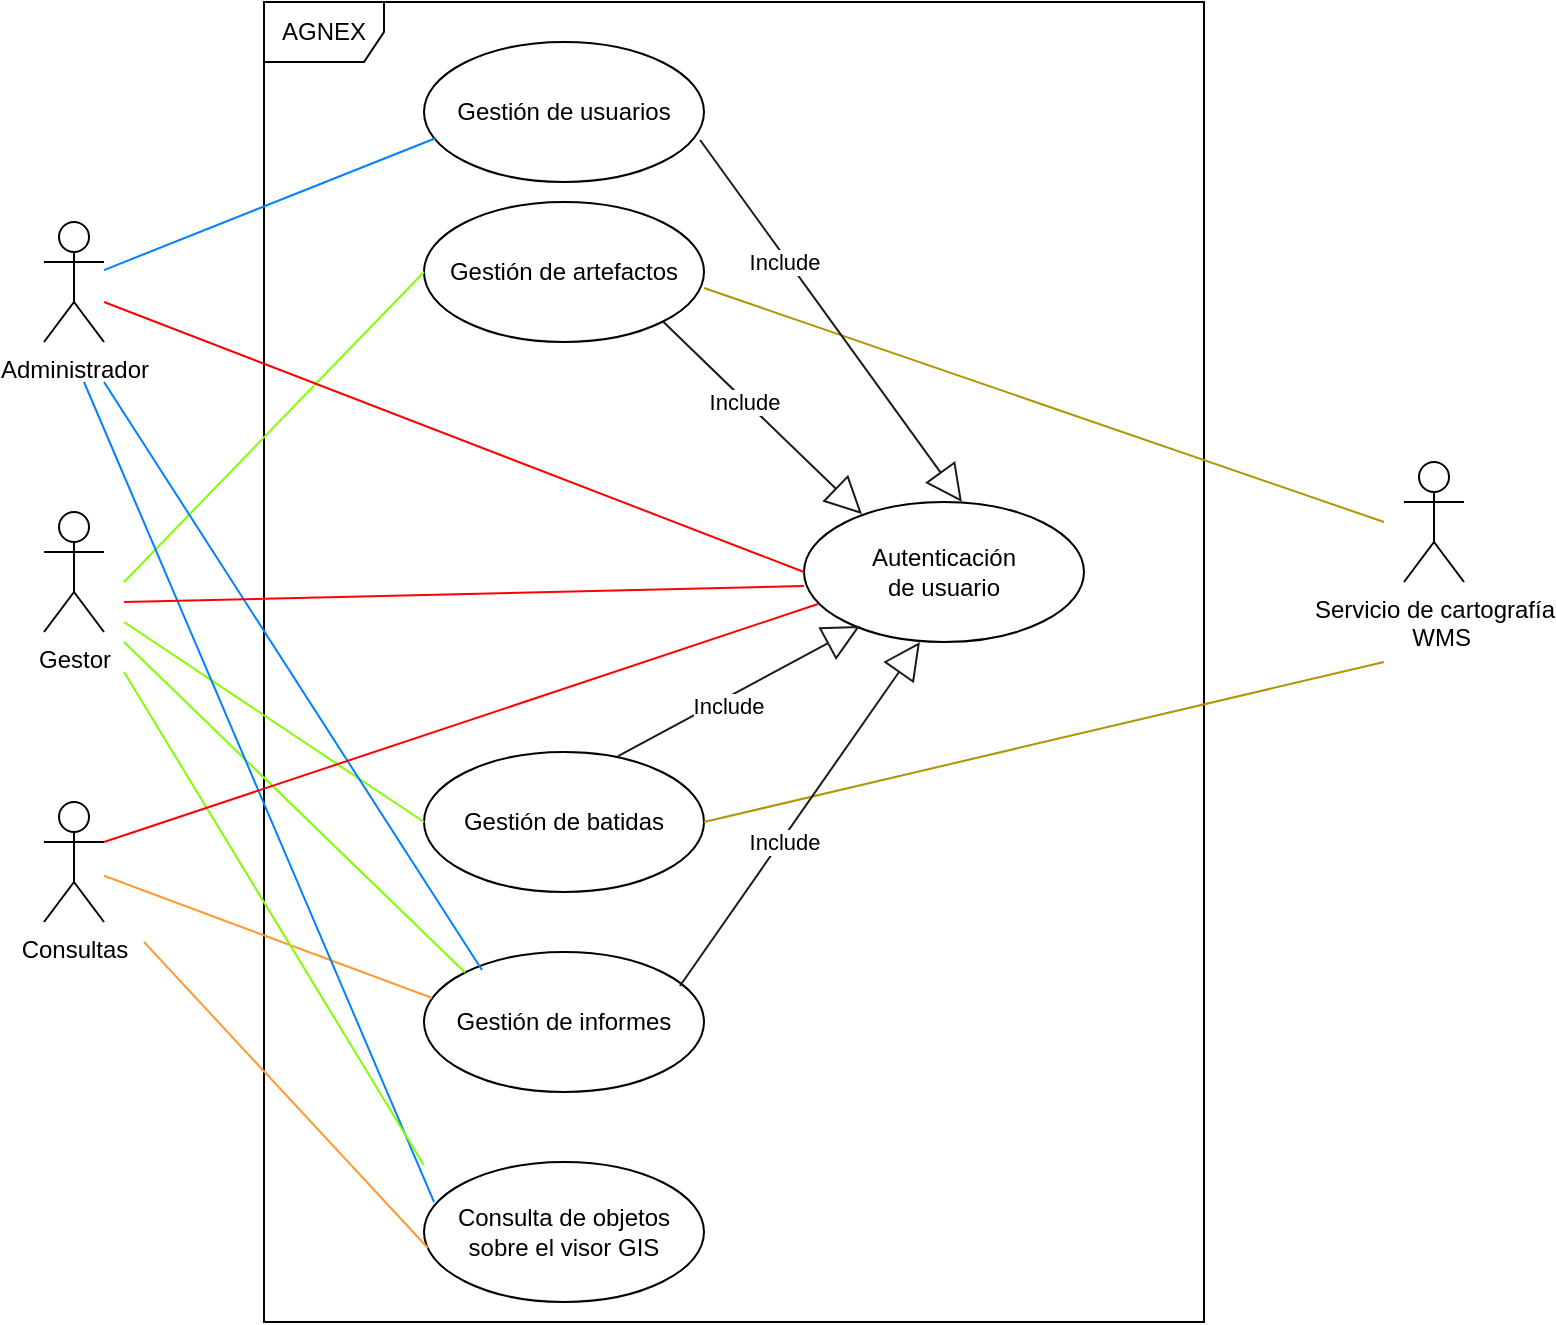 <mxfile version="10.6.7" type="github"><diagram id="Vh-bdCGSBNEkK5sYlcRN" name="Page-1"><mxGraphModel dx="5716" dy="4244" grid="1" gridSize="10" guides="0" tooltips="1" connect="1" arrows="1" fold="1" page="1" pageScale="1" pageWidth="827" pageHeight="1169" math="0" shadow="0"><root><mxCell id="0"/><mxCell id="1" parent="0"/><mxCell id="crkVFa4_9vexFVk9g7gR-1" value="" style="group" parent="1" vertex="1" connectable="0"><mxGeometry x="-4890" y="-3470" width="710" height="660" as="geometry"/></mxCell><mxCell id="Szc5mxI2r1fyYPMW7TiI-49" value="AGNEX" style="shape=umlFrame;whiteSpace=wrap;html=1;shadow=0;" parent="crkVFa4_9vexFVk9g7gR-1" vertex="1"><mxGeometry x="110" width="470" height="660" as="geometry"/></mxCell><mxCell id="Szc5mxI2r1fyYPMW7TiI-15" value="Administrador" style="shape=umlActor;verticalLabelPosition=bottom;labelBackgroundColor=#ffffff;verticalAlign=top;html=1;shadow=0;" parent="crkVFa4_9vexFVk9g7gR-1" vertex="1"><mxGeometry y="110" width="30" height="60" as="geometry"/></mxCell><mxCell id="Szc5mxI2r1fyYPMW7TiI-19" value="Gestor" style="shape=umlActor;verticalLabelPosition=bottom;labelBackgroundColor=#ffffff;verticalAlign=top;html=1;shadow=0;" parent="crkVFa4_9vexFVk9g7gR-1" vertex="1"><mxGeometry y="255" width="30" height="60" as="geometry"/></mxCell><mxCell id="Szc5mxI2r1fyYPMW7TiI-22" value="Gestión de usuarios" style="ellipse;whiteSpace=wrap;html=1;shadow=0;" parent="crkVFa4_9vexFVk9g7gR-1" vertex="1"><mxGeometry x="190" y="20" width="140" height="70" as="geometry"/></mxCell><mxCell id="Szc5mxI2r1fyYPMW7TiI-59" style="rounded=0;orthogonalLoop=1;jettySize=auto;html=1;endArrow=none;endFill=0;strokeColor=#007FFF;entryX=0.043;entryY=0.686;entryDx=0;entryDy=0;entryPerimeter=0;" parent="crkVFa4_9vexFVk9g7gR-1" source="Szc5mxI2r1fyYPMW7TiI-15" target="Szc5mxI2r1fyYPMW7TiI-22" edge="1"><mxGeometry relative="1" as="geometry"/></mxCell><mxCell id="Szc5mxI2r1fyYPMW7TiI-23" value="Gestión de artefactos" style="ellipse;whiteSpace=wrap;html=1;shadow=0;" parent="crkVFa4_9vexFVk9g7gR-1" vertex="1"><mxGeometry x="190" y="100" width="140" height="70" as="geometry"/></mxCell><mxCell id="Szc5mxI2r1fyYPMW7TiI-27" value="Gestión de batidas" style="ellipse;whiteSpace=wrap;html=1;shadow=0;" parent="crkVFa4_9vexFVk9g7gR-1" vertex="1"><mxGeometry x="190" y="375" width="140" height="70" as="geometry"/></mxCell><mxCell id="Szc5mxI2r1fyYPMW7TiI-28" value="Gestión de informes" style="ellipse;whiteSpace=wrap;html=1;shadow=0;" parent="crkVFa4_9vexFVk9g7gR-1" vertex="1"><mxGeometry x="190" y="475" width="140" height="70" as="geometry"/></mxCell><mxCell id="Szc5mxI2r1fyYPMW7TiI-34" value="Consultas" style="shape=umlActor;verticalLabelPosition=bottom;labelBackgroundColor=#ffffff;verticalAlign=top;html=1;shadow=0;" parent="crkVFa4_9vexFVk9g7gR-1" vertex="1"><mxGeometry y="400" width="30" height="60" as="geometry"/></mxCell><mxCell id="Szc5mxI2r1fyYPMW7TiI-44" value="&lt;div&gt;Servicio de cartografía&lt;/div&gt;&lt;div&gt;&amp;nbsp; WMS&lt;br&gt;&lt;/div&gt;" style="shape=umlActor;verticalLabelPosition=bottom;labelBackgroundColor=#ffffff;verticalAlign=top;html=1;shadow=0;" parent="crkVFa4_9vexFVk9g7gR-1" vertex="1"><mxGeometry x="680" y="230" width="30" height="60" as="geometry"/></mxCell><mxCell id="Szc5mxI2r1fyYPMW7TiI-61" style="rounded=0;orthogonalLoop=1;jettySize=auto;html=1;endArrow=none;endFill=0;strokeColor=#80FF00;entryX=0;entryY=0.5;entryDx=0;entryDy=0;" parent="crkVFa4_9vexFVk9g7gR-1" target="Szc5mxI2r1fyYPMW7TiI-23" edge="1"><mxGeometry relative="1" as="geometry"><mxPoint x="40" y="290" as="sourcePoint"/><mxPoint x="206" y="88" as="targetPoint"/></mxGeometry></mxCell><mxCell id="Szc5mxI2r1fyYPMW7TiI-65" style="rounded=0;orthogonalLoop=1;jettySize=auto;html=1;endArrow=none;endFill=0;strokeColor=#80FF00;entryX=0;entryY=0.5;entryDx=0;entryDy=0;" parent="crkVFa4_9vexFVk9g7gR-1" target="Szc5mxI2r1fyYPMW7TiI-27" edge="1"><mxGeometry relative="1" as="geometry"><mxPoint x="40" y="310" as="sourcePoint"/><mxPoint x="196" y="270" as="targetPoint"/></mxGeometry></mxCell><mxCell id="Szc5mxI2r1fyYPMW7TiI-66" style="rounded=0;orthogonalLoop=1;jettySize=auto;html=1;endArrow=none;endFill=0;strokeColor=#80FF00;entryX=0;entryY=0;entryDx=0;entryDy=0;" parent="crkVFa4_9vexFVk9g7gR-1" target="Szc5mxI2r1fyYPMW7TiI-28" edge="1"><mxGeometry relative="1" as="geometry"><mxPoint x="40" y="320" as="sourcePoint"/><mxPoint x="186" y="340" as="targetPoint"/></mxGeometry></mxCell><mxCell id="Szc5mxI2r1fyYPMW7TiI-67" style="rounded=0;orthogonalLoop=1;jettySize=auto;html=1;endArrow=none;endFill=0;strokeColor=#FF9933;entryX=0.029;entryY=0.329;entryDx=0;entryDy=0;entryPerimeter=0;shadow=0;" parent="crkVFa4_9vexFVk9g7gR-1" target="Szc5mxI2r1fyYPMW7TiI-28" edge="1"><mxGeometry relative="1" as="geometry"><mxPoint x="30" y="436.862" as="sourcePoint"/><mxPoint x="190" y="500" as="targetPoint"/></mxGeometry></mxCell><mxCell id="Szc5mxI2r1fyYPMW7TiI-68" style="rounded=0;orthogonalLoop=1;jettySize=auto;html=1;endArrow=none;endFill=0;strokeColor=#B09500;fillColor=#e3c800;" parent="crkVFa4_9vexFVk9g7gR-1" edge="1"><mxGeometry relative="1" as="geometry"><mxPoint x="670" y="260" as="sourcePoint"/><mxPoint x="330" y="143" as="targetPoint"/></mxGeometry></mxCell><mxCell id="Szc5mxI2r1fyYPMW7TiI-70" style="rounded=0;orthogonalLoop=1;jettySize=auto;html=1;endArrow=none;endFill=0;strokeColor=#B09500;entryX=1;entryY=0.5;entryDx=0;entryDy=0;fillColor=#e3c800;" parent="crkVFa4_9vexFVk9g7gR-1" target="Szc5mxI2r1fyYPMW7TiI-27" edge="1"><mxGeometry relative="1" as="geometry"><mxPoint x="670" y="330" as="sourcePoint"/><mxPoint x="353" y="203" as="targetPoint"/></mxGeometry></mxCell><mxCell id="Szc5mxI2r1fyYPMW7TiI-72" style="rounded=0;orthogonalLoop=1;jettySize=auto;html=1;endArrow=none;endFill=0;strokeColor=#007FFF;entryX=0.207;entryY=0.129;entryDx=0;entryDy=0;entryPerimeter=0;" parent="crkVFa4_9vexFVk9g7gR-1" target="Szc5mxI2r1fyYPMW7TiI-28" edge="1"><mxGeometry relative="1" as="geometry"><mxPoint x="30" y="190" as="sourcePoint"/><mxPoint x="190" y="470" as="targetPoint"/></mxGeometry></mxCell><mxCell id="hkYGSObaTnY-0oMp1w_O-1" value="&lt;div&gt;Autenticación&lt;/div&gt;&lt;div&gt; de usuario&lt;/div&gt;" style="ellipse;whiteSpace=wrap;html=1;shadow=0;" parent="crkVFa4_9vexFVk9g7gR-1" vertex="1"><mxGeometry x="380" y="250" width="140" height="70" as="geometry"/></mxCell><mxCell id="hkYGSObaTnY-0oMp1w_O-14" value="&lt;div&gt;Consulta de objetos&lt;/div&gt;&lt;div&gt;sobre el visor GIS&lt;br&gt;&lt;/div&gt;" style="ellipse;whiteSpace=wrap;html=1;shadow=0;" parent="crkVFa4_9vexFVk9g7gR-1" vertex="1"><mxGeometry x="190" y="580" width="140" height="70" as="geometry"/></mxCell><mxCell id="hkYGSObaTnY-0oMp1w_O-15" style="rounded=0;orthogonalLoop=1;jettySize=auto;html=1;endArrow=none;endFill=0;strokeColor=#007FFF;entryX=0.036;entryY=0.286;entryDx=0;entryDy=0;entryPerimeter=0;" parent="crkVFa4_9vexFVk9g7gR-1" target="hkYGSObaTnY-0oMp1w_O-14" edge="1"><mxGeometry relative="1" as="geometry"><mxPoint x="20" y="190" as="sourcePoint"/><mxPoint x="209" y="484" as="targetPoint"/></mxGeometry></mxCell><mxCell id="hkYGSObaTnY-0oMp1w_O-16" style="rounded=0;orthogonalLoop=1;jettySize=auto;html=1;endArrow=none;endFill=0;strokeColor=#80FF00;entryX=0.17;entryY=0.881;entryDx=0;entryDy=0;entryPerimeter=0;" parent="crkVFa4_9vexFVk9g7gR-1" target="Szc5mxI2r1fyYPMW7TiI-49" edge="1"><mxGeometry relative="1" as="geometry"><mxPoint x="40" y="335" as="sourcePoint"/><mxPoint x="201" y="485" as="targetPoint"/></mxGeometry></mxCell><mxCell id="hkYGSObaTnY-0oMp1w_O-17" style="rounded=0;orthogonalLoop=1;jettySize=auto;html=1;endArrow=none;endFill=0;strokeColor=#FF9933;entryX=0.014;entryY=0.614;entryDx=0;entryDy=0;entryPerimeter=0;shadow=0;startSize=10;" parent="crkVFa4_9vexFVk9g7gR-1" target="hkYGSObaTnY-0oMp1w_O-14" edge="1"><mxGeometry relative="1" as="geometry"><mxPoint x="50" y="470" as="sourcePoint"/><mxPoint x="204" y="488" as="targetPoint"/></mxGeometry></mxCell><mxCell id="VfSKR6zFb8JlNmuZNUb5-1" style="rounded=0;orthogonalLoop=1;jettySize=auto;html=1;endArrow=none;endFill=0;strokeColor=#FF0000;entryX=0;entryY=0.5;entryDx=0;entryDy=0;shadow=0;" parent="crkVFa4_9vexFVk9g7gR-1" target="hkYGSObaTnY-0oMp1w_O-1" edge="1"><mxGeometry relative="1" as="geometry"><mxPoint x="30" y="150" as="sourcePoint"/><mxPoint x="274" y="311" as="targetPoint"/></mxGeometry></mxCell><mxCell id="VfSKR6zFb8JlNmuZNUb5-2" style="rounded=0;orthogonalLoop=1;jettySize=auto;html=1;endArrow=none;endFill=0;strokeColor=#FF0000;shadow=0;" parent="crkVFa4_9vexFVk9g7gR-1" edge="1"><mxGeometry relative="1" as="geometry"><mxPoint x="40" y="300" as="sourcePoint"/><mxPoint x="380" y="292" as="targetPoint"/></mxGeometry></mxCell><mxCell id="VfSKR6zFb8JlNmuZNUb5-3" style="rounded=0;orthogonalLoop=1;jettySize=auto;html=1;endArrow=none;endFill=0;strokeColor=#FF0000;shadow=0;entryX=0.05;entryY=0.729;entryDx=0;entryDy=0;entryPerimeter=0;" parent="crkVFa4_9vexFVk9g7gR-1" target="hkYGSObaTnY-0oMp1w_O-1" edge="1"><mxGeometry relative="1" as="geometry"><mxPoint x="30" y="420" as="sourcePoint"/><mxPoint x="390" y="300" as="targetPoint"/></mxGeometry></mxCell><mxCell id="VfSKR6zFb8JlNmuZNUb5-4" value="Include" style="endArrow=block;endSize=16;endFill=0;html=1;strokeColor=#1A1A1A;entryX=0.2;entryY=0.886;entryDx=0;entryDy=0;entryPerimeter=0;exitX=0.693;exitY=0.029;exitDx=0;exitDy=0;exitPerimeter=0;" parent="crkVFa4_9vexFVk9g7gR-1" source="Szc5mxI2r1fyYPMW7TiI-27" target="hkYGSObaTnY-0oMp1w_O-1" edge="1"><mxGeometry x="0.063" y="-14" width="160" relative="1" as="geometry"><mxPoint x="280" y="380" as="sourcePoint"/><mxPoint x="440" y="380" as="targetPoint"/><Array as="points"/><mxPoint x="-16" y="-3" as="offset"/></mxGeometry></mxCell><mxCell id="VfSKR6zFb8JlNmuZNUb5-6" value="Include" style="endArrow=block;endSize=16;endFill=0;html=1;strokeColor=#1A1A1A;entryX=0.414;entryY=1;entryDx=0;entryDy=0;entryPerimeter=0;exitX=0.914;exitY=0.243;exitDx=0;exitDy=0;exitPerimeter=0;" parent="crkVFa4_9vexFVk9g7gR-1" source="Szc5mxI2r1fyYPMW7TiI-28" target="hkYGSObaTnY-0oMp1w_O-1" edge="1"><mxGeometry x="-0.153" y="-1" width="160" relative="1" as="geometry"><mxPoint x="297" y="387" as="sourcePoint"/><mxPoint x="418" y="322" as="targetPoint"/><Array as="points"/><mxPoint as="offset"/></mxGeometry></mxCell><mxCell id="VfSKR6zFb8JlNmuZNUb5-7" value="Include" style="endArrow=block;endSize=16;endFill=0;html=1;strokeColor=#1A1A1A;entryX=0.564;entryY=0;entryDx=0;entryDy=0;entryPerimeter=0;exitX=0.986;exitY=0.7;exitDx=0;exitDy=0;exitPerimeter=0;" parent="crkVFa4_9vexFVk9g7gR-1" source="Szc5mxI2r1fyYPMW7TiI-22" target="hkYGSObaTnY-0oMp1w_O-1" edge="1"><mxGeometry x="-0.337" y="-2" width="160" relative="1" as="geometry"><mxPoint x="307" y="397" as="sourcePoint"/><mxPoint x="428" y="332" as="targetPoint"/><Array as="points"/><mxPoint as="offset"/></mxGeometry></mxCell><mxCell id="VfSKR6zFb8JlNmuZNUb5-8" value="Include" style="endArrow=block;endSize=16;endFill=0;html=1;strokeColor=#1A1A1A;entryX=0.207;entryY=0.086;entryDx=0;entryDy=0;entryPerimeter=0;exitX=1;exitY=1;exitDx=0;exitDy=0;" parent="crkVFa4_9vexFVk9g7gR-1" source="Szc5mxI2r1fyYPMW7TiI-23" target="hkYGSObaTnY-0oMp1w_O-1" edge="1"><mxGeometry x="-0.174" width="160" relative="1" as="geometry"><mxPoint x="317" y="407" as="sourcePoint"/><mxPoint x="438" y="342" as="targetPoint"/><Array as="points"/><mxPoint y="1" as="offset"/></mxGeometry></mxCell></root></mxGraphModel></diagram></mxfile>